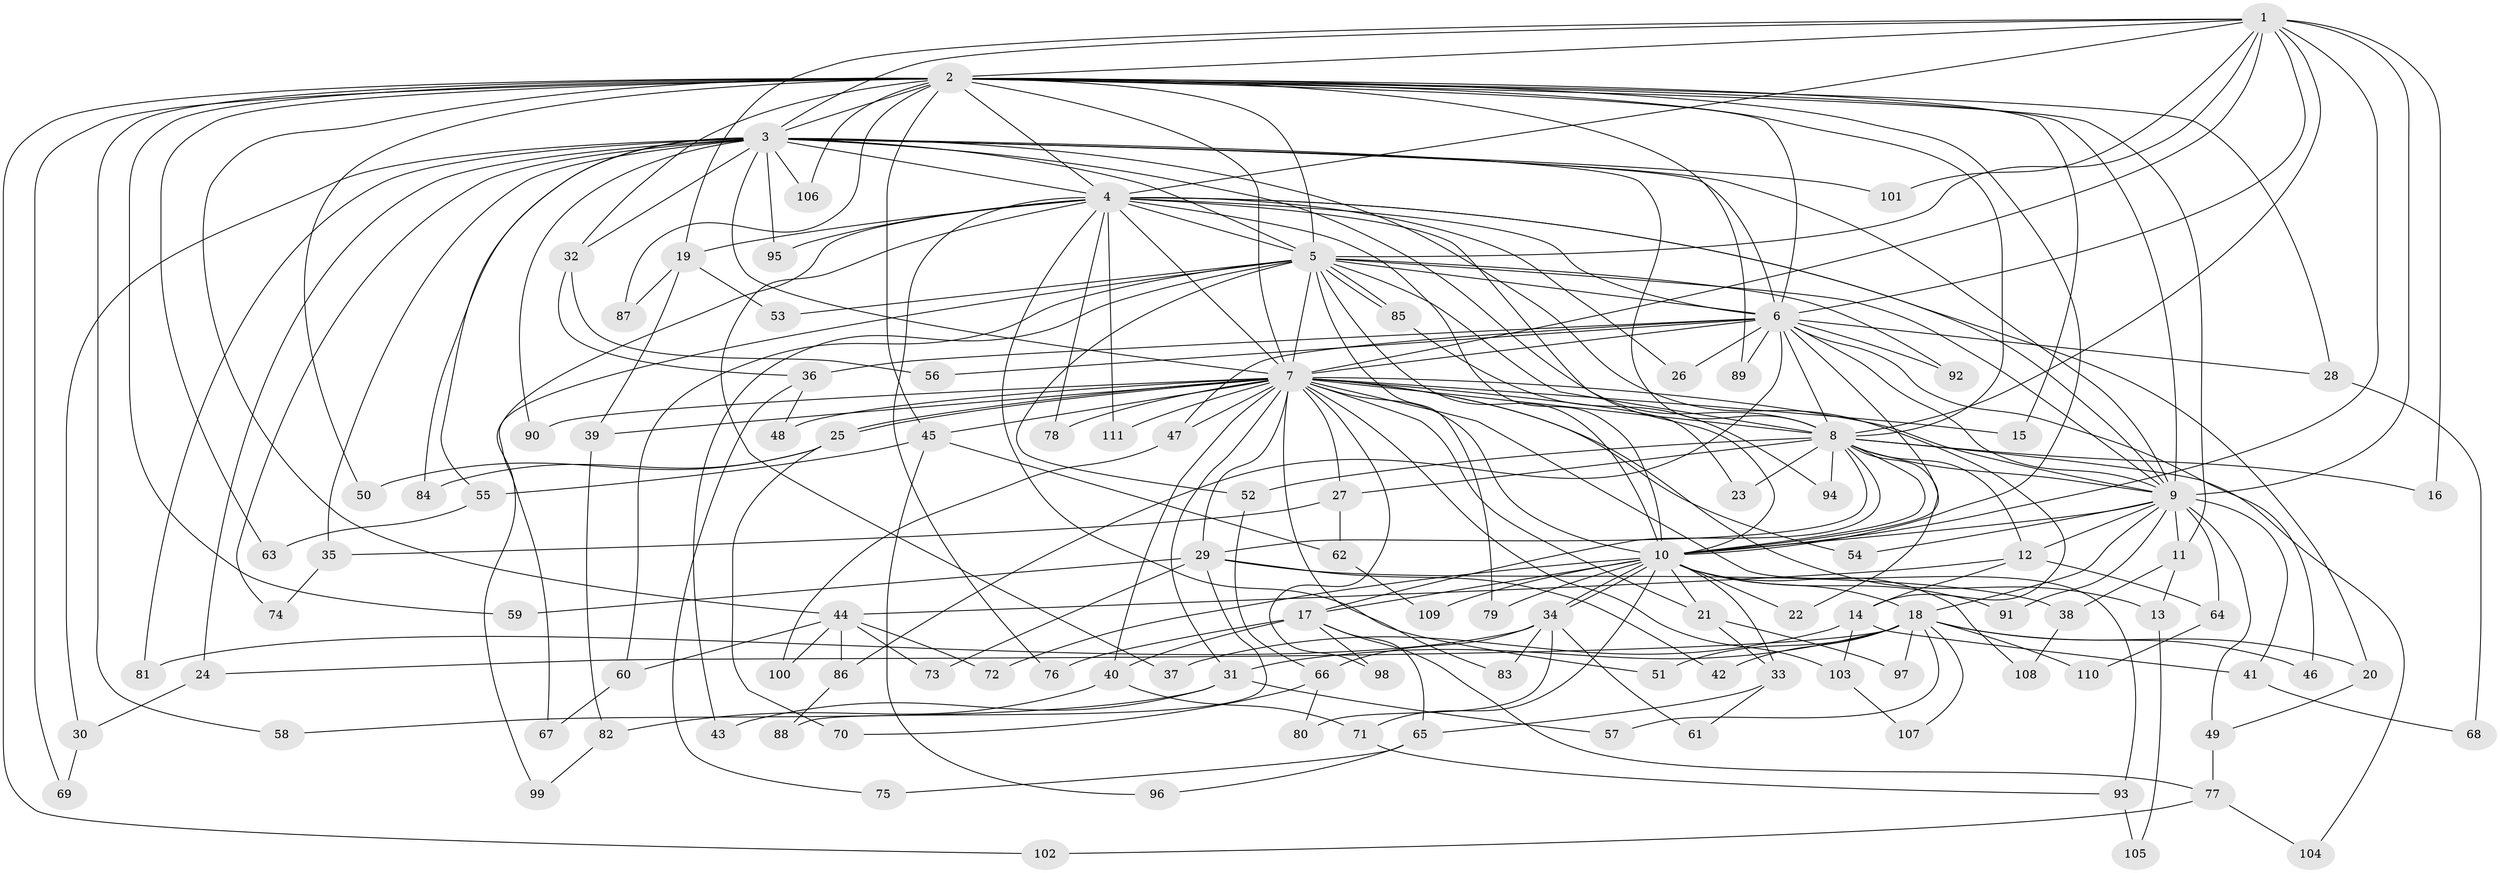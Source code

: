 // coarse degree distribution, {18: 0.024096385542168676, 33: 0.012048192771084338, 20: 0.012048192771084338, 15: 0.012048192771084338, 16: 0.012048192771084338, 27: 0.012048192771084338, 14: 0.012048192771084338, 4: 0.0963855421686747, 10: 0.012048192771084338, 3: 0.1686746987951807, 6: 0.024096385542168676, 2: 0.5060240963855421, 1: 0.024096385542168676, 9: 0.012048192771084338, 12: 0.012048192771084338, 5: 0.024096385542168676, 7: 0.024096385542168676}
// Generated by graph-tools (version 1.1) at 2025/41/03/06/25 10:41:43]
// undirected, 111 vertices, 247 edges
graph export_dot {
graph [start="1"]
  node [color=gray90,style=filled];
  1;
  2;
  3;
  4;
  5;
  6;
  7;
  8;
  9;
  10;
  11;
  12;
  13;
  14;
  15;
  16;
  17;
  18;
  19;
  20;
  21;
  22;
  23;
  24;
  25;
  26;
  27;
  28;
  29;
  30;
  31;
  32;
  33;
  34;
  35;
  36;
  37;
  38;
  39;
  40;
  41;
  42;
  43;
  44;
  45;
  46;
  47;
  48;
  49;
  50;
  51;
  52;
  53;
  54;
  55;
  56;
  57;
  58;
  59;
  60;
  61;
  62;
  63;
  64;
  65;
  66;
  67;
  68;
  69;
  70;
  71;
  72;
  73;
  74;
  75;
  76;
  77;
  78;
  79;
  80;
  81;
  82;
  83;
  84;
  85;
  86;
  87;
  88;
  89;
  90;
  91;
  92;
  93;
  94;
  95;
  96;
  97;
  98;
  99;
  100;
  101;
  102;
  103;
  104;
  105;
  106;
  107;
  108;
  109;
  110;
  111;
  1 -- 2;
  1 -- 3;
  1 -- 4;
  1 -- 5;
  1 -- 6;
  1 -- 7;
  1 -- 8;
  1 -- 9;
  1 -- 10;
  1 -- 16;
  1 -- 19;
  1 -- 101;
  2 -- 3;
  2 -- 4;
  2 -- 5;
  2 -- 6;
  2 -- 7;
  2 -- 8;
  2 -- 9;
  2 -- 10;
  2 -- 11;
  2 -- 15;
  2 -- 28;
  2 -- 32;
  2 -- 44;
  2 -- 45;
  2 -- 50;
  2 -- 58;
  2 -- 59;
  2 -- 63;
  2 -- 69;
  2 -- 87;
  2 -- 89;
  2 -- 102;
  2 -- 106;
  3 -- 4;
  3 -- 5;
  3 -- 6;
  3 -- 7;
  3 -- 8;
  3 -- 9;
  3 -- 10;
  3 -- 14;
  3 -- 24;
  3 -- 30;
  3 -- 32;
  3 -- 35;
  3 -- 55;
  3 -- 74;
  3 -- 81;
  3 -- 84;
  3 -- 90;
  3 -- 95;
  3 -- 101;
  3 -- 106;
  4 -- 5;
  4 -- 6;
  4 -- 7;
  4 -- 8;
  4 -- 9;
  4 -- 10;
  4 -- 19;
  4 -- 20;
  4 -- 26;
  4 -- 37;
  4 -- 51;
  4 -- 67;
  4 -- 76;
  4 -- 78;
  4 -- 95;
  4 -- 111;
  5 -- 6;
  5 -- 7;
  5 -- 8;
  5 -- 9;
  5 -- 10;
  5 -- 43;
  5 -- 52;
  5 -- 53;
  5 -- 60;
  5 -- 79;
  5 -- 85;
  5 -- 85;
  5 -- 92;
  5 -- 99;
  6 -- 7;
  6 -- 8;
  6 -- 9;
  6 -- 10;
  6 -- 26;
  6 -- 28;
  6 -- 36;
  6 -- 46;
  6 -- 47;
  6 -- 56;
  6 -- 86;
  6 -- 89;
  6 -- 92;
  7 -- 8;
  7 -- 9;
  7 -- 10;
  7 -- 13;
  7 -- 15;
  7 -- 21;
  7 -- 23;
  7 -- 25;
  7 -- 25;
  7 -- 27;
  7 -- 29;
  7 -- 31;
  7 -- 39;
  7 -- 40;
  7 -- 45;
  7 -- 47;
  7 -- 48;
  7 -- 54;
  7 -- 78;
  7 -- 83;
  7 -- 90;
  7 -- 93;
  7 -- 98;
  7 -- 103;
  7 -- 111;
  8 -- 9;
  8 -- 10;
  8 -- 12;
  8 -- 16;
  8 -- 17;
  8 -- 22;
  8 -- 23;
  8 -- 27;
  8 -- 29;
  8 -- 52;
  8 -- 94;
  8 -- 104;
  9 -- 10;
  9 -- 11;
  9 -- 12;
  9 -- 18;
  9 -- 41;
  9 -- 49;
  9 -- 54;
  9 -- 64;
  9 -- 91;
  10 -- 17;
  10 -- 18;
  10 -- 21;
  10 -- 22;
  10 -- 33;
  10 -- 34;
  10 -- 34;
  10 -- 71;
  10 -- 72;
  10 -- 79;
  10 -- 91;
  10 -- 108;
  10 -- 109;
  11 -- 13;
  11 -- 38;
  12 -- 14;
  12 -- 44;
  12 -- 64;
  13 -- 105;
  14 -- 37;
  14 -- 41;
  14 -- 103;
  17 -- 40;
  17 -- 65;
  17 -- 76;
  17 -- 77;
  17 -- 98;
  18 -- 20;
  18 -- 24;
  18 -- 31;
  18 -- 42;
  18 -- 46;
  18 -- 51;
  18 -- 57;
  18 -- 97;
  18 -- 107;
  18 -- 110;
  19 -- 39;
  19 -- 53;
  19 -- 87;
  20 -- 49;
  21 -- 33;
  21 -- 97;
  24 -- 30;
  25 -- 50;
  25 -- 70;
  25 -- 84;
  27 -- 35;
  27 -- 62;
  28 -- 68;
  29 -- 38;
  29 -- 42;
  29 -- 59;
  29 -- 73;
  29 -- 88;
  30 -- 69;
  31 -- 43;
  31 -- 57;
  31 -- 58;
  32 -- 36;
  32 -- 56;
  33 -- 61;
  33 -- 65;
  34 -- 61;
  34 -- 66;
  34 -- 80;
  34 -- 81;
  34 -- 83;
  35 -- 74;
  36 -- 48;
  36 -- 75;
  38 -- 108;
  39 -- 82;
  40 -- 71;
  40 -- 82;
  41 -- 68;
  44 -- 60;
  44 -- 72;
  44 -- 73;
  44 -- 86;
  44 -- 100;
  45 -- 55;
  45 -- 62;
  45 -- 96;
  47 -- 100;
  49 -- 77;
  52 -- 66;
  55 -- 63;
  60 -- 67;
  62 -- 109;
  64 -- 110;
  65 -- 75;
  65 -- 96;
  66 -- 70;
  66 -- 80;
  71 -- 93;
  77 -- 102;
  77 -- 104;
  82 -- 99;
  85 -- 94;
  86 -- 88;
  93 -- 105;
  103 -- 107;
}
